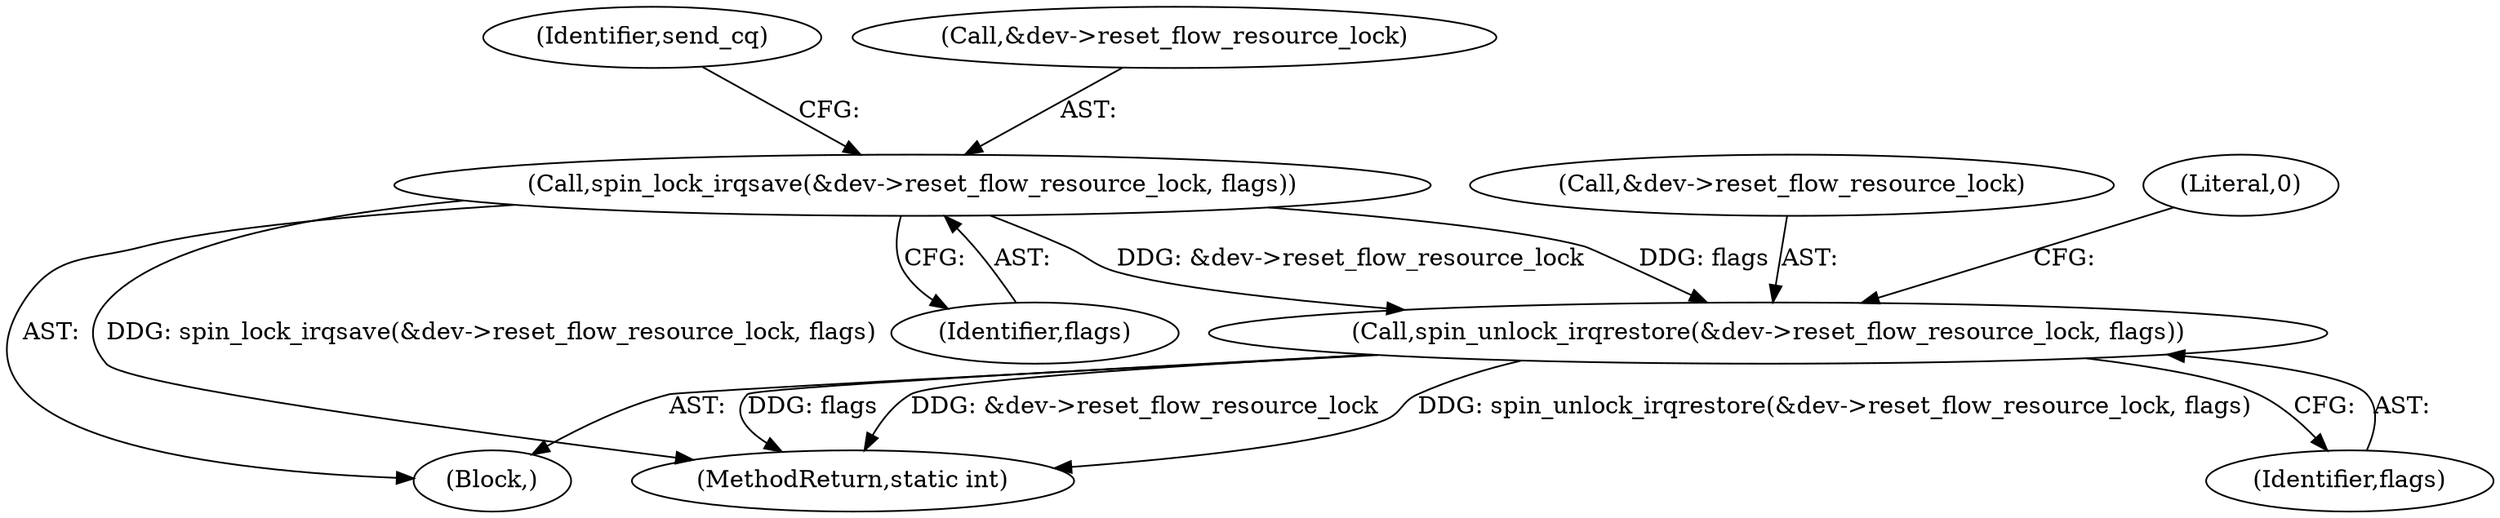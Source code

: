 digraph "0_linux_0625b4ba1a5d4703c7fb01c497bd6c156908af00@pointer" {
"1001393" [label="(Call,spin_unlock_irqrestore(&dev->reset_flow_resource_lock, flags))"];
"1001350" [label="(Call,spin_lock_irqsave(&dev->reset_flow_resource_lock, flags))"];
"1001350" [label="(Call,spin_lock_irqsave(&dev->reset_flow_resource_lock, flags))"];
"1001355" [label="(Identifier,flags)"];
"1001394" [label="(Call,&dev->reset_flow_resource_lock)"];
"1001357" [label="(Identifier,send_cq)"];
"1000111" [label="(Block,)"];
"1001393" [label="(Call,spin_unlock_irqrestore(&dev->reset_flow_resource_lock, flags))"];
"1001351" [label="(Call,&dev->reset_flow_resource_lock)"];
"1001398" [label="(Identifier,flags)"];
"1001428" [label="(MethodReturn,static int)"];
"1001400" [label="(Literal,0)"];
"1001393" -> "1000111"  [label="AST: "];
"1001393" -> "1001398"  [label="CFG: "];
"1001394" -> "1001393"  [label="AST: "];
"1001398" -> "1001393"  [label="AST: "];
"1001400" -> "1001393"  [label="CFG: "];
"1001393" -> "1001428"  [label="DDG: spin_unlock_irqrestore(&dev->reset_flow_resource_lock, flags)"];
"1001393" -> "1001428"  [label="DDG: flags"];
"1001393" -> "1001428"  [label="DDG: &dev->reset_flow_resource_lock"];
"1001350" -> "1001393"  [label="DDG: &dev->reset_flow_resource_lock"];
"1001350" -> "1001393"  [label="DDG: flags"];
"1001350" -> "1000111"  [label="AST: "];
"1001350" -> "1001355"  [label="CFG: "];
"1001351" -> "1001350"  [label="AST: "];
"1001355" -> "1001350"  [label="AST: "];
"1001357" -> "1001350"  [label="CFG: "];
"1001350" -> "1001428"  [label="DDG: spin_lock_irqsave(&dev->reset_flow_resource_lock, flags)"];
}

